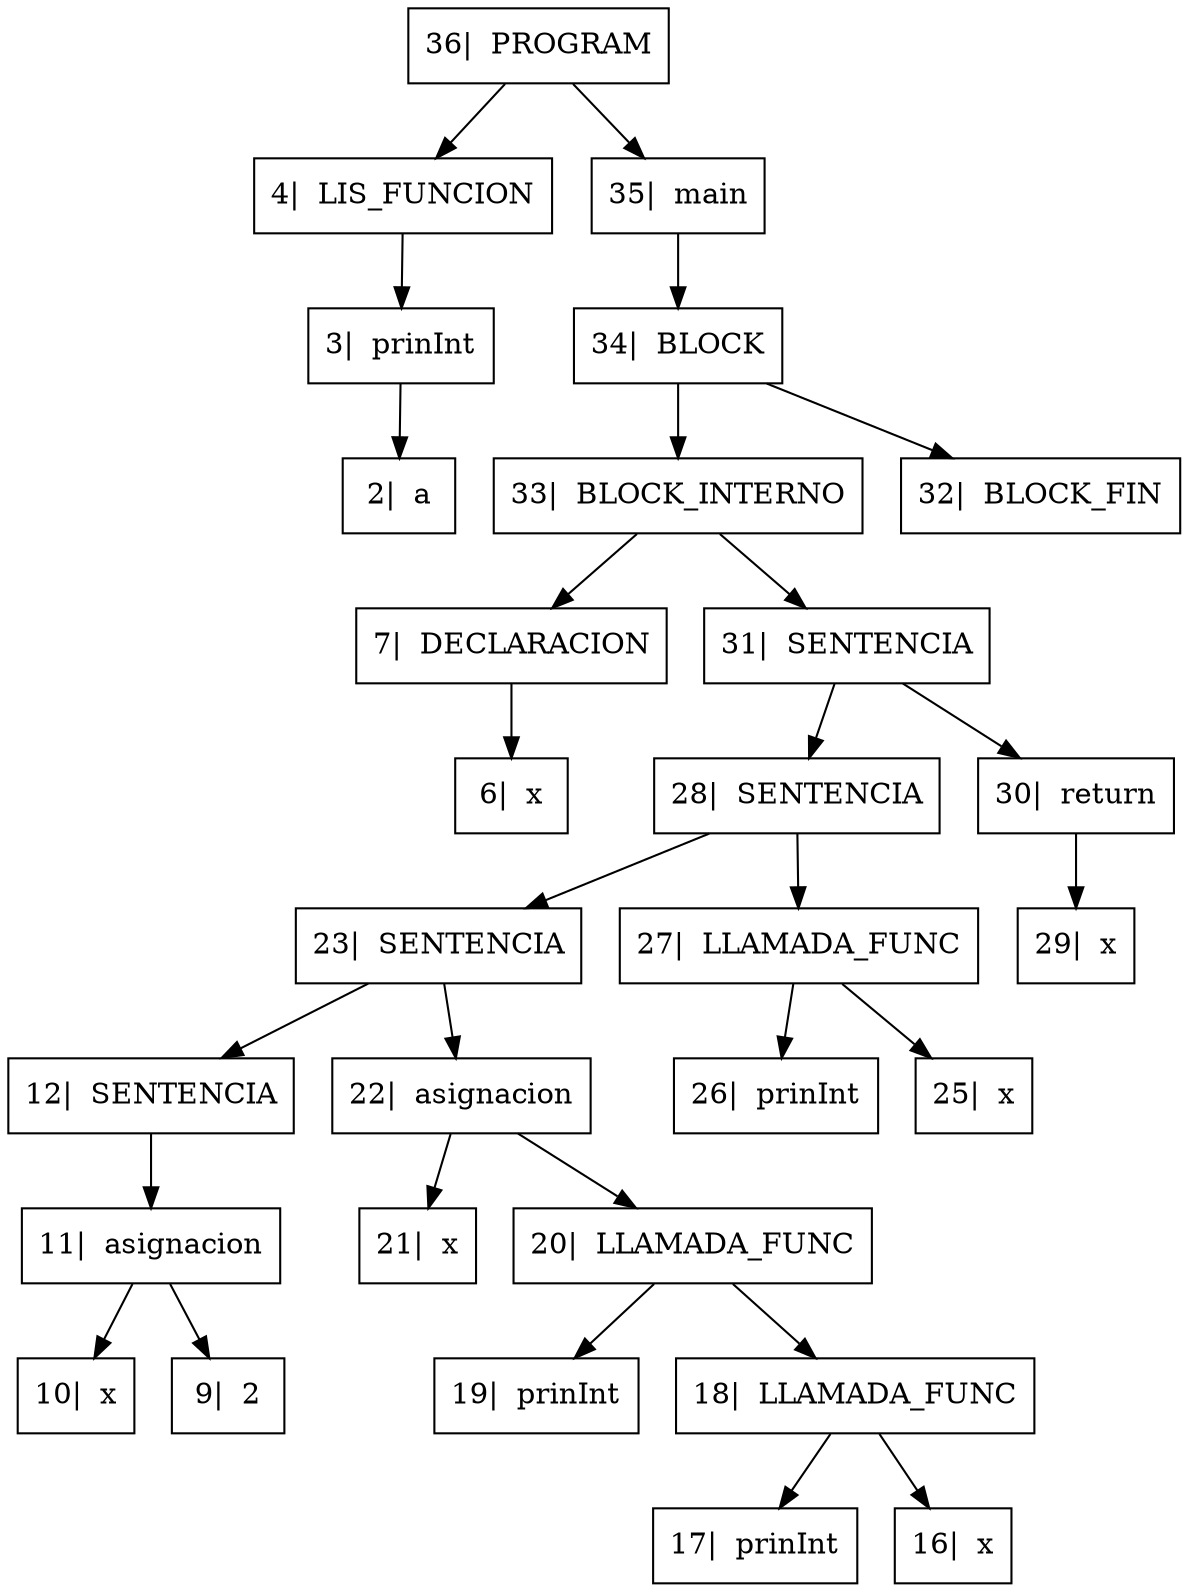 digraph{

rankdir=TB;

node[shape=box];
"36|  PROGRAM" -> "4|  LIS_FUNCION", "35|  main";
"4|  LIS_FUNCION" -> "3|  prinInt" ;
"3|  prinInt" -> "2|  a" ;
"35|  main" -> "34|  BLOCK" ;
"34|  BLOCK" -> "33|  BLOCK_INTERNO", "32|  BLOCK_FIN";
"33|  BLOCK_INTERNO" -> "7|  DECLARACION", "31|  SENTENCIA";
"7|  DECLARACION" -> "6|  x" ;
"31|  SENTENCIA" -> "28|  SENTENCIA", "30|  return";
"28|  SENTENCIA" -> "23|  SENTENCIA", "27|  LLAMADA_FUNC";
"23|  SENTENCIA" -> "12|  SENTENCIA", "22|  asignacion";
"12|  SENTENCIA" -> "11|  asignacion" ;
"11|  asignacion" -> "10|  x", "9|  2";
"22|  asignacion" -> "21|  x", "20|  LLAMADA_FUNC";
"20|  LLAMADA_FUNC" -> "19|  prinInt", "18|  LLAMADA_FUNC";
"18|  LLAMADA_FUNC" -> "17|  prinInt", "16|  x";
"27|  LLAMADA_FUNC" -> "26|  prinInt", "25|  x";
"30|  return" -> "29|  x" ;
}
